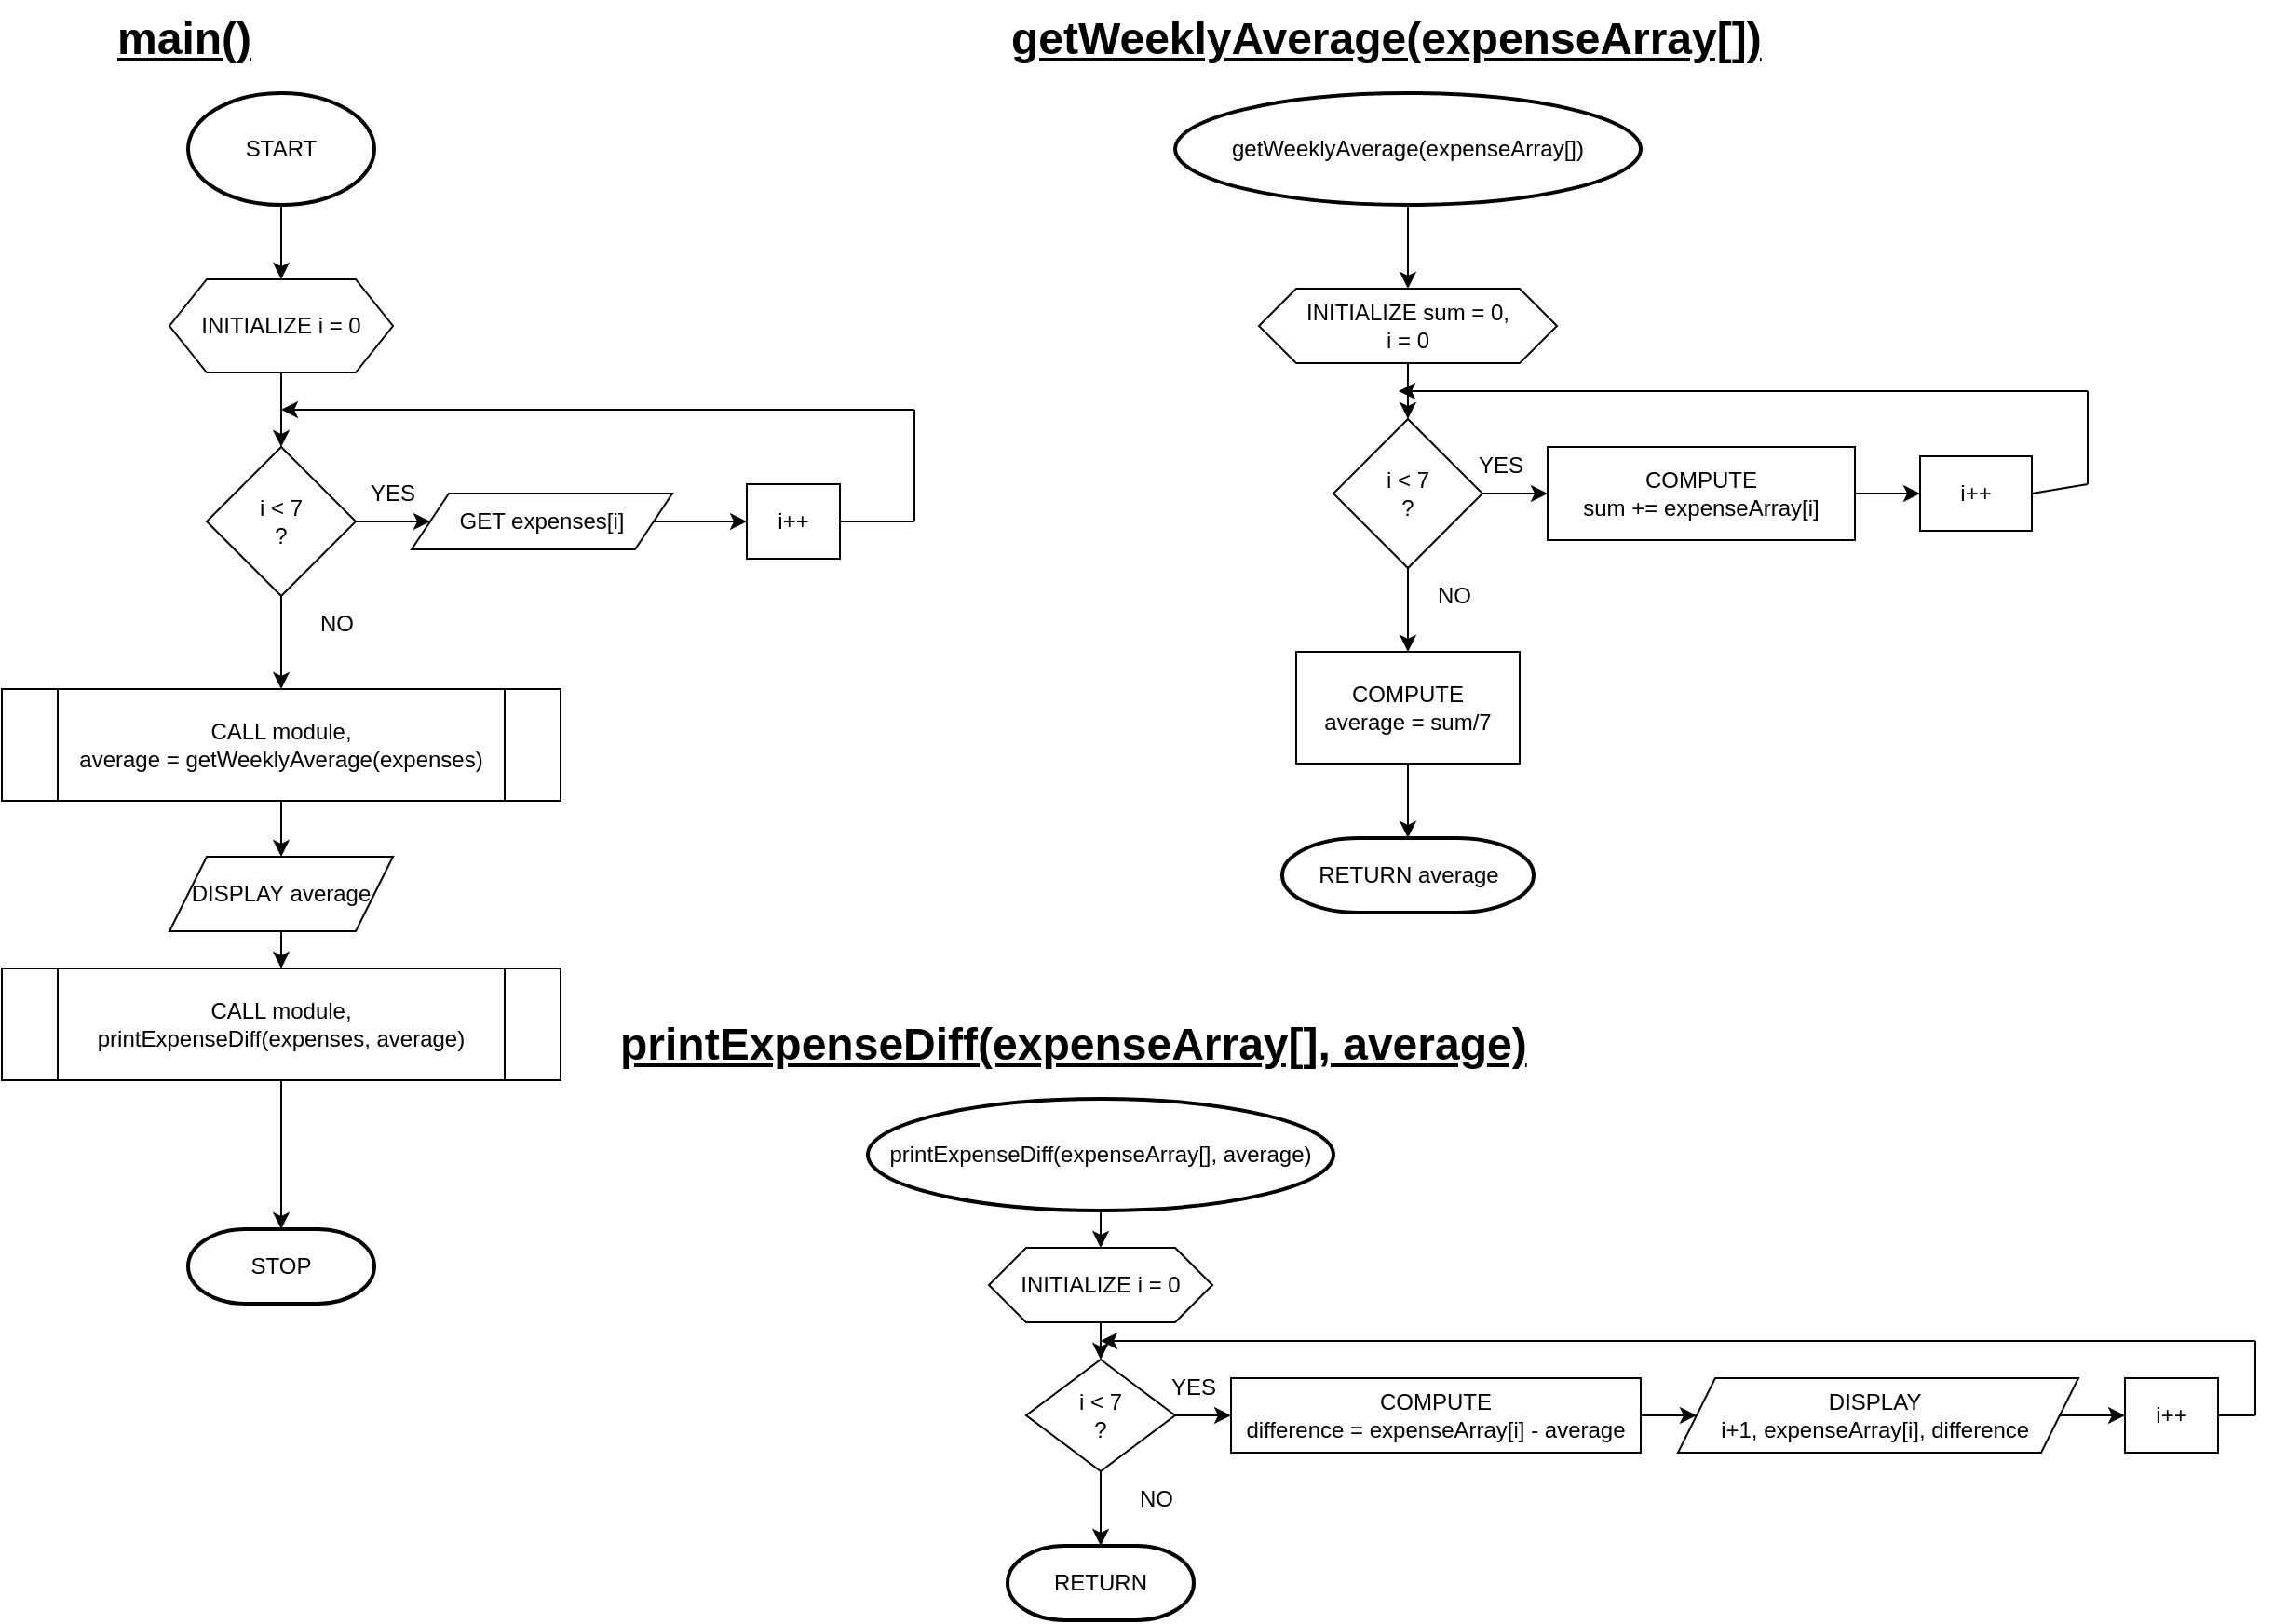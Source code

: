 <mxfile version="24.8.6">
  <diagram name="Page-1" id="C2cTvVuM6cubVcAJ-DFA">
    <mxGraphModel dx="1548" dy="1474" grid="1" gridSize="10" guides="1" tooltips="1" connect="1" arrows="1" fold="1" page="1" pageScale="1" pageWidth="850" pageHeight="1100" math="0" shadow="0">
      <root>
        <mxCell id="0" />
        <mxCell id="1" parent="0" />
        <mxCell id="JZGfu8RHY5WdUCHNbkXD-1" value="&lt;h1 style=&quot;margin-top: 0px;&quot;&gt;&lt;u&gt;main()&lt;/u&gt;&lt;/h1&gt;" style="text;html=1;whiteSpace=wrap;overflow=hidden;rounded=0;" vertex="1" parent="1">
          <mxGeometry x="130" y="20" width="180" height="40" as="geometry" />
        </mxCell>
        <mxCell id="JZGfu8RHY5WdUCHNbkXD-5" style="edgeStyle=orthogonalEdgeStyle;rounded=0;orthogonalLoop=1;jettySize=auto;html=1;exitX=0.5;exitY=1;exitDx=0;exitDy=0;exitPerimeter=0;entryX=0.5;entryY=0;entryDx=0;entryDy=0;" edge="1" parent="1" source="JZGfu8RHY5WdUCHNbkXD-2" target="JZGfu8RHY5WdUCHNbkXD-4">
          <mxGeometry relative="1" as="geometry" />
        </mxCell>
        <mxCell id="JZGfu8RHY5WdUCHNbkXD-2" value="START" style="strokeWidth=2;html=1;shape=mxgraph.flowchart.start_1;whiteSpace=wrap;" vertex="1" parent="1">
          <mxGeometry x="170" y="70" width="100" height="60" as="geometry" />
        </mxCell>
        <mxCell id="JZGfu8RHY5WdUCHNbkXD-11" style="edgeStyle=orthogonalEdgeStyle;rounded=0;orthogonalLoop=1;jettySize=auto;html=1;exitX=1;exitY=0.5;exitDx=0;exitDy=0;entryX=0;entryY=0.5;entryDx=0;entryDy=0;" edge="1" parent="1" source="JZGfu8RHY5WdUCHNbkXD-3" target="JZGfu8RHY5WdUCHNbkXD-10">
          <mxGeometry relative="1" as="geometry" />
        </mxCell>
        <mxCell id="JZGfu8RHY5WdUCHNbkXD-3" value="GET expenses[i]" style="shape=parallelogram;perimeter=parallelogramPerimeter;whiteSpace=wrap;html=1;fixedSize=1;" vertex="1" parent="1">
          <mxGeometry x="290" y="285" width="140" height="30" as="geometry" />
        </mxCell>
        <mxCell id="JZGfu8RHY5WdUCHNbkXD-7" style="edgeStyle=orthogonalEdgeStyle;rounded=0;orthogonalLoop=1;jettySize=auto;html=1;exitX=0.5;exitY=1;exitDx=0;exitDy=0;entryX=0.5;entryY=0;entryDx=0;entryDy=0;" edge="1" parent="1" source="JZGfu8RHY5WdUCHNbkXD-4" target="JZGfu8RHY5WdUCHNbkXD-6">
          <mxGeometry relative="1" as="geometry" />
        </mxCell>
        <mxCell id="JZGfu8RHY5WdUCHNbkXD-4" value="INITIALIZE i = 0" style="shape=hexagon;perimeter=hexagonPerimeter2;whiteSpace=wrap;html=1;fixedSize=1;" vertex="1" parent="1">
          <mxGeometry x="160" y="170" width="120" height="50" as="geometry" />
        </mxCell>
        <mxCell id="JZGfu8RHY5WdUCHNbkXD-8" style="edgeStyle=orthogonalEdgeStyle;rounded=0;orthogonalLoop=1;jettySize=auto;html=1;exitX=1;exitY=0.5;exitDx=0;exitDy=0;entryX=0;entryY=0.5;entryDx=0;entryDy=0;" edge="1" parent="1" source="JZGfu8RHY5WdUCHNbkXD-6" target="JZGfu8RHY5WdUCHNbkXD-3">
          <mxGeometry relative="1" as="geometry" />
        </mxCell>
        <mxCell id="JZGfu8RHY5WdUCHNbkXD-17" style="edgeStyle=orthogonalEdgeStyle;rounded=0;orthogonalLoop=1;jettySize=auto;html=1;exitX=0.5;exitY=1;exitDx=0;exitDy=0;entryX=0.5;entryY=0;entryDx=0;entryDy=0;" edge="1" parent="1" source="JZGfu8RHY5WdUCHNbkXD-6" target="JZGfu8RHY5WdUCHNbkXD-16">
          <mxGeometry relative="1" as="geometry" />
        </mxCell>
        <mxCell id="JZGfu8RHY5WdUCHNbkXD-6" value="i &amp;lt; 7&lt;div&gt;?&lt;/div&gt;" style="rhombus;whiteSpace=wrap;html=1;" vertex="1" parent="1">
          <mxGeometry x="180" y="260" width="80" height="80" as="geometry" />
        </mxCell>
        <mxCell id="JZGfu8RHY5WdUCHNbkXD-9" value="YES" style="text;html=1;align=center;verticalAlign=middle;whiteSpace=wrap;rounded=0;" vertex="1" parent="1">
          <mxGeometry x="250" y="270" width="60" height="30" as="geometry" />
        </mxCell>
        <mxCell id="JZGfu8RHY5WdUCHNbkXD-10" value="i++" style="rounded=0;whiteSpace=wrap;html=1;" vertex="1" parent="1">
          <mxGeometry x="470" y="280" width="50" height="40" as="geometry" />
        </mxCell>
        <mxCell id="JZGfu8RHY5WdUCHNbkXD-12" value="" style="endArrow=classic;html=1;rounded=0;" edge="1" parent="1">
          <mxGeometry width="50" height="50" relative="1" as="geometry">
            <mxPoint x="560" y="240" as="sourcePoint" />
            <mxPoint x="220" y="240" as="targetPoint" />
          </mxGeometry>
        </mxCell>
        <mxCell id="JZGfu8RHY5WdUCHNbkXD-13" value="" style="endArrow=none;html=1;rounded=0;exitX=1;exitY=0.5;exitDx=0;exitDy=0;" edge="1" parent="1" source="JZGfu8RHY5WdUCHNbkXD-10">
          <mxGeometry width="50" height="50" relative="1" as="geometry">
            <mxPoint x="370" y="410" as="sourcePoint" />
            <mxPoint x="560" y="300" as="targetPoint" />
          </mxGeometry>
        </mxCell>
        <mxCell id="JZGfu8RHY5WdUCHNbkXD-14" value="" style="endArrow=none;html=1;rounded=0;" edge="1" parent="1">
          <mxGeometry width="50" height="50" relative="1" as="geometry">
            <mxPoint x="560" y="300" as="sourcePoint" />
            <mxPoint x="560" y="240" as="targetPoint" />
          </mxGeometry>
        </mxCell>
        <mxCell id="JZGfu8RHY5WdUCHNbkXD-15" value="NO" style="text;html=1;align=center;verticalAlign=middle;whiteSpace=wrap;rounded=0;" vertex="1" parent="1">
          <mxGeometry x="220" y="340" width="60" height="30" as="geometry" />
        </mxCell>
        <mxCell id="JZGfu8RHY5WdUCHNbkXD-50" style="edgeStyle=orthogonalEdgeStyle;rounded=0;orthogonalLoop=1;jettySize=auto;html=1;exitX=0.5;exitY=1;exitDx=0;exitDy=0;entryX=0.5;entryY=0;entryDx=0;entryDy=0;" edge="1" parent="1" source="JZGfu8RHY5WdUCHNbkXD-16" target="JZGfu8RHY5WdUCHNbkXD-49">
          <mxGeometry relative="1" as="geometry" />
        </mxCell>
        <mxCell id="JZGfu8RHY5WdUCHNbkXD-16" value="CALL module,&lt;div&gt;average = getWeeklyAverage(expenses)&lt;/div&gt;" style="shape=process;whiteSpace=wrap;html=1;backgroundOutline=1;" vertex="1" parent="1">
          <mxGeometry x="70" y="390" width="300" height="60" as="geometry" />
        </mxCell>
        <mxCell id="JZGfu8RHY5WdUCHNbkXD-18" value="CALL module,&lt;div&gt;printExpenseDiff(expenses, average)&lt;/div&gt;" style="shape=process;whiteSpace=wrap;html=1;backgroundOutline=1;" vertex="1" parent="1">
          <mxGeometry x="70" y="540" width="300" height="60" as="geometry" />
        </mxCell>
        <mxCell id="JZGfu8RHY5WdUCHNbkXD-20" value="STOP" style="strokeWidth=2;html=1;shape=mxgraph.flowchart.terminator;whiteSpace=wrap;" vertex="1" parent="1">
          <mxGeometry x="170" y="680" width="100" height="40" as="geometry" />
        </mxCell>
        <mxCell id="JZGfu8RHY5WdUCHNbkXD-21" style="edgeStyle=orthogonalEdgeStyle;rounded=0;orthogonalLoop=1;jettySize=auto;html=1;exitX=0.5;exitY=1;exitDx=0;exitDy=0;entryX=0.5;entryY=0;entryDx=0;entryDy=0;entryPerimeter=0;" edge="1" parent="1" source="JZGfu8RHY5WdUCHNbkXD-18" target="JZGfu8RHY5WdUCHNbkXD-20">
          <mxGeometry relative="1" as="geometry" />
        </mxCell>
        <mxCell id="JZGfu8RHY5WdUCHNbkXD-22" value="&lt;h1 style=&quot;margin-top: 0px;&quot;&gt;&lt;u&gt;getWeeklyAverage(expenseArray[])&lt;/u&gt;&lt;/h1&gt;" style="text;html=1;whiteSpace=wrap;overflow=hidden;rounded=0;" vertex="1" parent="1">
          <mxGeometry x="610" y="20" width="420" height="40" as="geometry" />
        </mxCell>
        <mxCell id="JZGfu8RHY5WdUCHNbkXD-25" style="edgeStyle=orthogonalEdgeStyle;rounded=0;orthogonalLoop=1;jettySize=auto;html=1;exitX=0.5;exitY=1;exitDx=0;exitDy=0;exitPerimeter=0;entryX=0.5;entryY=0;entryDx=0;entryDy=0;" edge="1" parent="1" source="JZGfu8RHY5WdUCHNbkXD-23" target="JZGfu8RHY5WdUCHNbkXD-24">
          <mxGeometry relative="1" as="geometry" />
        </mxCell>
        <mxCell id="JZGfu8RHY5WdUCHNbkXD-23" value="getWeeklyAverage(expenseArray[])" style="strokeWidth=2;html=1;shape=mxgraph.flowchart.start_1;whiteSpace=wrap;" vertex="1" parent="1">
          <mxGeometry x="700" y="70" width="250" height="60" as="geometry" />
        </mxCell>
        <mxCell id="JZGfu8RHY5WdUCHNbkXD-27" style="edgeStyle=orthogonalEdgeStyle;rounded=0;orthogonalLoop=1;jettySize=auto;html=1;exitX=0.5;exitY=1;exitDx=0;exitDy=0;entryX=0.5;entryY=0;entryDx=0;entryDy=0;" edge="1" parent="1" source="JZGfu8RHY5WdUCHNbkXD-24" target="JZGfu8RHY5WdUCHNbkXD-26">
          <mxGeometry relative="1" as="geometry" />
        </mxCell>
        <mxCell id="JZGfu8RHY5WdUCHNbkXD-24" value="INITIALIZE sum = 0,&lt;div&gt;i = 0&lt;/div&gt;" style="shape=hexagon;perimeter=hexagonPerimeter2;whiteSpace=wrap;html=1;fixedSize=1;" vertex="1" parent="1">
          <mxGeometry x="745" y="175" width="160" height="40" as="geometry" />
        </mxCell>
        <mxCell id="JZGfu8RHY5WdUCHNbkXD-29" style="edgeStyle=orthogonalEdgeStyle;rounded=0;orthogonalLoop=1;jettySize=auto;html=1;exitX=1;exitY=0.5;exitDx=0;exitDy=0;entryX=0;entryY=0.5;entryDx=0;entryDy=0;" edge="1" parent="1" source="JZGfu8RHY5WdUCHNbkXD-26" target="JZGfu8RHY5WdUCHNbkXD-28">
          <mxGeometry relative="1" as="geometry" />
        </mxCell>
        <mxCell id="JZGfu8RHY5WdUCHNbkXD-38" style="edgeStyle=orthogonalEdgeStyle;rounded=0;orthogonalLoop=1;jettySize=auto;html=1;exitX=0.5;exitY=1;exitDx=0;exitDy=0;entryX=0.5;entryY=0;entryDx=0;entryDy=0;" edge="1" parent="1" source="JZGfu8RHY5WdUCHNbkXD-26" target="JZGfu8RHY5WdUCHNbkXD-37">
          <mxGeometry relative="1" as="geometry" />
        </mxCell>
        <mxCell id="JZGfu8RHY5WdUCHNbkXD-26" value="i &amp;lt; 7&lt;div&gt;?&lt;/div&gt;" style="rhombus;whiteSpace=wrap;html=1;" vertex="1" parent="1">
          <mxGeometry x="785" y="245" width="80" height="80" as="geometry" />
        </mxCell>
        <mxCell id="JZGfu8RHY5WdUCHNbkXD-32" style="edgeStyle=orthogonalEdgeStyle;rounded=0;orthogonalLoop=1;jettySize=auto;html=1;exitX=1;exitY=0.5;exitDx=0;exitDy=0;entryX=0;entryY=0.5;entryDx=0;entryDy=0;" edge="1" parent="1" source="JZGfu8RHY5WdUCHNbkXD-28" target="JZGfu8RHY5WdUCHNbkXD-31">
          <mxGeometry relative="1" as="geometry" />
        </mxCell>
        <mxCell id="JZGfu8RHY5WdUCHNbkXD-28" value="COMPUTE&lt;div&gt;sum += expenseArray[i]&lt;/div&gt;" style="rounded=0;whiteSpace=wrap;html=1;" vertex="1" parent="1">
          <mxGeometry x="900" y="260" width="165" height="50" as="geometry" />
        </mxCell>
        <mxCell id="JZGfu8RHY5WdUCHNbkXD-30" value="YES" style="text;html=1;align=center;verticalAlign=middle;whiteSpace=wrap;rounded=0;" vertex="1" parent="1">
          <mxGeometry x="845" y="255" width="60" height="30" as="geometry" />
        </mxCell>
        <mxCell id="JZGfu8RHY5WdUCHNbkXD-31" value="i++" style="rounded=0;whiteSpace=wrap;html=1;" vertex="1" parent="1">
          <mxGeometry x="1100" y="265" width="60" height="40" as="geometry" />
        </mxCell>
        <mxCell id="JZGfu8RHY5WdUCHNbkXD-33" value="" style="endArrow=classic;html=1;rounded=0;" edge="1" parent="1">
          <mxGeometry width="50" height="50" relative="1" as="geometry">
            <mxPoint x="1190" y="230" as="sourcePoint" />
            <mxPoint x="820" y="230" as="targetPoint" />
          </mxGeometry>
        </mxCell>
        <mxCell id="JZGfu8RHY5WdUCHNbkXD-34" value="" style="endArrow=none;html=1;rounded=0;" edge="1" parent="1">
          <mxGeometry width="50" height="50" relative="1" as="geometry">
            <mxPoint x="1190" y="280" as="sourcePoint" />
            <mxPoint x="1190" y="230" as="targetPoint" />
          </mxGeometry>
        </mxCell>
        <mxCell id="JZGfu8RHY5WdUCHNbkXD-35" value="" style="endArrow=none;html=1;rounded=0;exitX=1;exitY=0.5;exitDx=0;exitDy=0;" edge="1" parent="1" source="JZGfu8RHY5WdUCHNbkXD-31">
          <mxGeometry width="50" height="50" relative="1" as="geometry">
            <mxPoint x="1050" y="310" as="sourcePoint" />
            <mxPoint x="1190" y="280" as="targetPoint" />
          </mxGeometry>
        </mxCell>
        <mxCell id="JZGfu8RHY5WdUCHNbkXD-36" value="NO" style="text;html=1;align=center;verticalAlign=middle;whiteSpace=wrap;rounded=0;" vertex="1" parent="1">
          <mxGeometry x="820" y="325" width="60" height="30" as="geometry" />
        </mxCell>
        <mxCell id="JZGfu8RHY5WdUCHNbkXD-37" value="COMPUTE&lt;div&gt;average = sum/7&lt;/div&gt;" style="rounded=0;whiteSpace=wrap;html=1;" vertex="1" parent="1">
          <mxGeometry x="765" y="370" width="120" height="60" as="geometry" />
        </mxCell>
        <mxCell id="JZGfu8RHY5WdUCHNbkXD-39" value="RETURN average" style="strokeWidth=2;html=1;shape=mxgraph.flowchart.terminator;whiteSpace=wrap;" vertex="1" parent="1">
          <mxGeometry x="757.5" y="470" width="135" height="40" as="geometry" />
        </mxCell>
        <mxCell id="JZGfu8RHY5WdUCHNbkXD-40" style="edgeStyle=orthogonalEdgeStyle;rounded=0;orthogonalLoop=1;jettySize=auto;html=1;exitX=0.5;exitY=1;exitDx=0;exitDy=0;entryX=0.5;entryY=0;entryDx=0;entryDy=0;entryPerimeter=0;" edge="1" parent="1" source="JZGfu8RHY5WdUCHNbkXD-37" target="JZGfu8RHY5WdUCHNbkXD-39">
          <mxGeometry relative="1" as="geometry" />
        </mxCell>
        <mxCell id="JZGfu8RHY5WdUCHNbkXD-41" value="&lt;h1 style=&quot;margin-top: 0px;&quot;&gt;&lt;u&gt;printExpenseDiff(expenseArray[], average)&lt;/u&gt;&lt;/h1&gt;" style="text;html=1;whiteSpace=wrap;overflow=hidden;rounded=0;" vertex="1" parent="1">
          <mxGeometry x="400" y="560" width="530" height="40" as="geometry" />
        </mxCell>
        <mxCell id="JZGfu8RHY5WdUCHNbkXD-44" style="edgeStyle=orthogonalEdgeStyle;rounded=0;orthogonalLoop=1;jettySize=auto;html=1;exitX=0.5;exitY=1;exitDx=0;exitDy=0;exitPerimeter=0;entryX=0.5;entryY=0;entryDx=0;entryDy=0;" edge="1" parent="1" source="JZGfu8RHY5WdUCHNbkXD-42" target="JZGfu8RHY5WdUCHNbkXD-43">
          <mxGeometry relative="1" as="geometry" />
        </mxCell>
        <mxCell id="JZGfu8RHY5WdUCHNbkXD-42" value="printExpenseDiff(expenseArray[], average)" style="strokeWidth=2;html=1;shape=mxgraph.flowchart.start_1;whiteSpace=wrap;" vertex="1" parent="1">
          <mxGeometry x="535" y="610" width="250" height="60" as="geometry" />
        </mxCell>
        <mxCell id="JZGfu8RHY5WdUCHNbkXD-46" style="edgeStyle=orthogonalEdgeStyle;rounded=0;orthogonalLoop=1;jettySize=auto;html=1;exitX=0.5;exitY=1;exitDx=0;exitDy=0;entryX=0.5;entryY=0;entryDx=0;entryDy=0;" edge="1" parent="1" source="JZGfu8RHY5WdUCHNbkXD-43" target="JZGfu8RHY5WdUCHNbkXD-45">
          <mxGeometry relative="1" as="geometry" />
        </mxCell>
        <mxCell id="JZGfu8RHY5WdUCHNbkXD-43" value="INITIALIZE i = 0" style="shape=hexagon;perimeter=hexagonPerimeter2;whiteSpace=wrap;html=1;fixedSize=1;" vertex="1" parent="1">
          <mxGeometry x="600" y="690" width="120" height="40" as="geometry" />
        </mxCell>
        <mxCell id="JZGfu8RHY5WdUCHNbkXD-53" style="edgeStyle=orthogonalEdgeStyle;rounded=0;orthogonalLoop=1;jettySize=auto;html=1;exitX=1;exitY=0.5;exitDx=0;exitDy=0;" edge="1" parent="1" source="JZGfu8RHY5WdUCHNbkXD-45" target="JZGfu8RHY5WdUCHNbkXD-47">
          <mxGeometry relative="1" as="geometry" />
        </mxCell>
        <mxCell id="JZGfu8RHY5WdUCHNbkXD-45" value="i &amp;lt; 7&lt;div&gt;?&lt;/div&gt;" style="rhombus;whiteSpace=wrap;html=1;" vertex="1" parent="1">
          <mxGeometry x="620" y="750" width="80" height="60" as="geometry" />
        </mxCell>
        <mxCell id="JZGfu8RHY5WdUCHNbkXD-54" style="edgeStyle=orthogonalEdgeStyle;rounded=0;orthogonalLoop=1;jettySize=auto;html=1;exitX=1;exitY=0.5;exitDx=0;exitDy=0;" edge="1" parent="1" source="JZGfu8RHY5WdUCHNbkXD-47" target="JZGfu8RHY5WdUCHNbkXD-48">
          <mxGeometry relative="1" as="geometry" />
        </mxCell>
        <mxCell id="JZGfu8RHY5WdUCHNbkXD-47" value="COMPUTE&lt;div&gt;difference = expenseArray[i] - average&lt;/div&gt;" style="rounded=0;whiteSpace=wrap;html=1;" vertex="1" parent="1">
          <mxGeometry x="730" y="760" width="220" height="40" as="geometry" />
        </mxCell>
        <mxCell id="JZGfu8RHY5WdUCHNbkXD-56" style="edgeStyle=orthogonalEdgeStyle;rounded=0;orthogonalLoop=1;jettySize=auto;html=1;exitX=1;exitY=0.5;exitDx=0;exitDy=0;entryX=0;entryY=0.5;entryDx=0;entryDy=0;" edge="1" parent="1" source="JZGfu8RHY5WdUCHNbkXD-48" target="JZGfu8RHY5WdUCHNbkXD-55">
          <mxGeometry relative="1" as="geometry" />
        </mxCell>
        <mxCell id="JZGfu8RHY5WdUCHNbkXD-48" value="DISPLAY&amp;nbsp;&lt;div&gt;i+1, expenseArray[i], difference&amp;nbsp;&lt;/div&gt;" style="shape=parallelogram;perimeter=parallelogramPerimeter;whiteSpace=wrap;html=1;fixedSize=1;" vertex="1" parent="1">
          <mxGeometry x="970" y="760" width="215" height="40" as="geometry" />
        </mxCell>
        <mxCell id="JZGfu8RHY5WdUCHNbkXD-51" style="edgeStyle=orthogonalEdgeStyle;rounded=0;orthogonalLoop=1;jettySize=auto;html=1;exitX=0.5;exitY=1;exitDx=0;exitDy=0;entryX=0.5;entryY=0;entryDx=0;entryDy=0;" edge="1" parent="1" source="JZGfu8RHY5WdUCHNbkXD-49" target="JZGfu8RHY5WdUCHNbkXD-18">
          <mxGeometry relative="1" as="geometry" />
        </mxCell>
        <mxCell id="JZGfu8RHY5WdUCHNbkXD-49" value="DISPLAY average" style="shape=parallelogram;perimeter=parallelogramPerimeter;whiteSpace=wrap;html=1;fixedSize=1;" vertex="1" parent="1">
          <mxGeometry x="160" y="480" width="120" height="40" as="geometry" />
        </mxCell>
        <mxCell id="JZGfu8RHY5WdUCHNbkXD-52" value="YES" style="text;html=1;align=center;verticalAlign=middle;whiteSpace=wrap;rounded=0;" vertex="1" parent="1">
          <mxGeometry x="680" y="750" width="60" height="30" as="geometry" />
        </mxCell>
        <mxCell id="JZGfu8RHY5WdUCHNbkXD-55" value="i++" style="rounded=0;whiteSpace=wrap;html=1;" vertex="1" parent="1">
          <mxGeometry x="1210" y="760" width="50" height="40" as="geometry" />
        </mxCell>
        <mxCell id="JZGfu8RHY5WdUCHNbkXD-58" value="" style="endArrow=classic;html=1;rounded=0;" edge="1" parent="1">
          <mxGeometry width="50" height="50" relative="1" as="geometry">
            <mxPoint x="1280" y="740" as="sourcePoint" />
            <mxPoint x="660" y="740" as="targetPoint" />
          </mxGeometry>
        </mxCell>
        <mxCell id="JZGfu8RHY5WdUCHNbkXD-59" value="" style="endArrow=none;html=1;rounded=0;" edge="1" parent="1">
          <mxGeometry width="50" height="50" relative="1" as="geometry">
            <mxPoint x="1280" y="780" as="sourcePoint" />
            <mxPoint x="1280" y="740" as="targetPoint" />
          </mxGeometry>
        </mxCell>
        <mxCell id="JZGfu8RHY5WdUCHNbkXD-60" value="" style="endArrow=none;html=1;rounded=0;exitX=1;exitY=0.5;exitDx=0;exitDy=0;" edge="1" parent="1" source="JZGfu8RHY5WdUCHNbkXD-55">
          <mxGeometry width="50" height="50" relative="1" as="geometry">
            <mxPoint x="1030" y="760" as="sourcePoint" />
            <mxPoint x="1280" y="780" as="targetPoint" />
          </mxGeometry>
        </mxCell>
        <mxCell id="JZGfu8RHY5WdUCHNbkXD-61" value="NO" style="text;html=1;align=center;verticalAlign=middle;whiteSpace=wrap;rounded=0;" vertex="1" parent="1">
          <mxGeometry x="660" y="810" width="60" height="30" as="geometry" />
        </mxCell>
        <mxCell id="JZGfu8RHY5WdUCHNbkXD-62" value="RETURN" style="strokeWidth=2;html=1;shape=mxgraph.flowchart.terminator;whiteSpace=wrap;" vertex="1" parent="1">
          <mxGeometry x="610" y="850" width="100" height="40" as="geometry" />
        </mxCell>
        <mxCell id="JZGfu8RHY5WdUCHNbkXD-63" style="edgeStyle=orthogonalEdgeStyle;rounded=0;orthogonalLoop=1;jettySize=auto;html=1;exitX=0.5;exitY=1;exitDx=0;exitDy=0;entryX=0.5;entryY=0;entryDx=0;entryDy=0;entryPerimeter=0;" edge="1" parent="1" source="JZGfu8RHY5WdUCHNbkXD-45" target="JZGfu8RHY5WdUCHNbkXD-62">
          <mxGeometry relative="1" as="geometry" />
        </mxCell>
      </root>
    </mxGraphModel>
  </diagram>
</mxfile>
